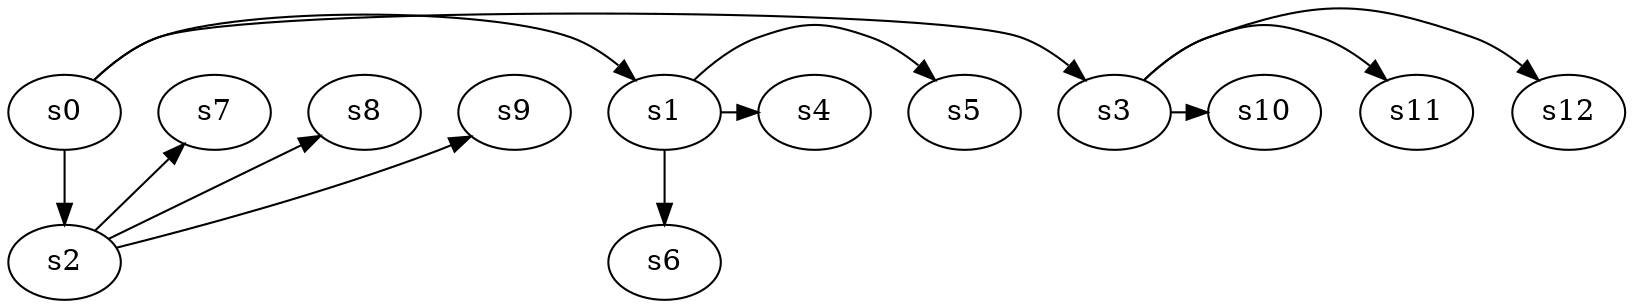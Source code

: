 digraph game_0238_branch_3_3 {
    s0 [name="s0", player=0];
    s1 [name="s1", player=0];
    s2 [name="s2", player=0];
    s3 [name="s3", player=1];
    s4 [name="s4", player=1, target=1];
    s5 [name="s5", player=0, target=1];
    s6 [name="s6", player=0];
    s7 [name="s7", player=0, target=1];
    s8 [name="s8", player=1];
    s9 [name="s9", player=1];
    s10 [name="s10", player=0];
    s11 [name="s11", player=0, target=1];
    s12 [name="s12", player=1, target=1];

    s0 -> s1 [constraint="!(time % 5 == 0)"];
    s0 -> s2;
    s0 -> s3 [constraint="time == 0 || time == 3 || time == 8 || time == 10"];
    s1 -> s4 [constraint="time == 4 || time == 10 || time == 12"];
    s1 -> s5 [constraint="time == 0 || time == 2 || time == 5"];
    s1 -> s6;
    s2 -> s7 [constraint="time % 5 == 4"];
    s2 -> s8 [constraint="time % 2 == 1"];
    s2 -> s9 [constraint="time % 3 == 0 || time % 4 == 1"];
    s3 -> s10 [constraint="time % 2 == 1"];
    s3 -> s11 [constraint="!(time % 4 == 0)"];
    s3 -> s12 [constraint="time % 5 == 1"];
}
